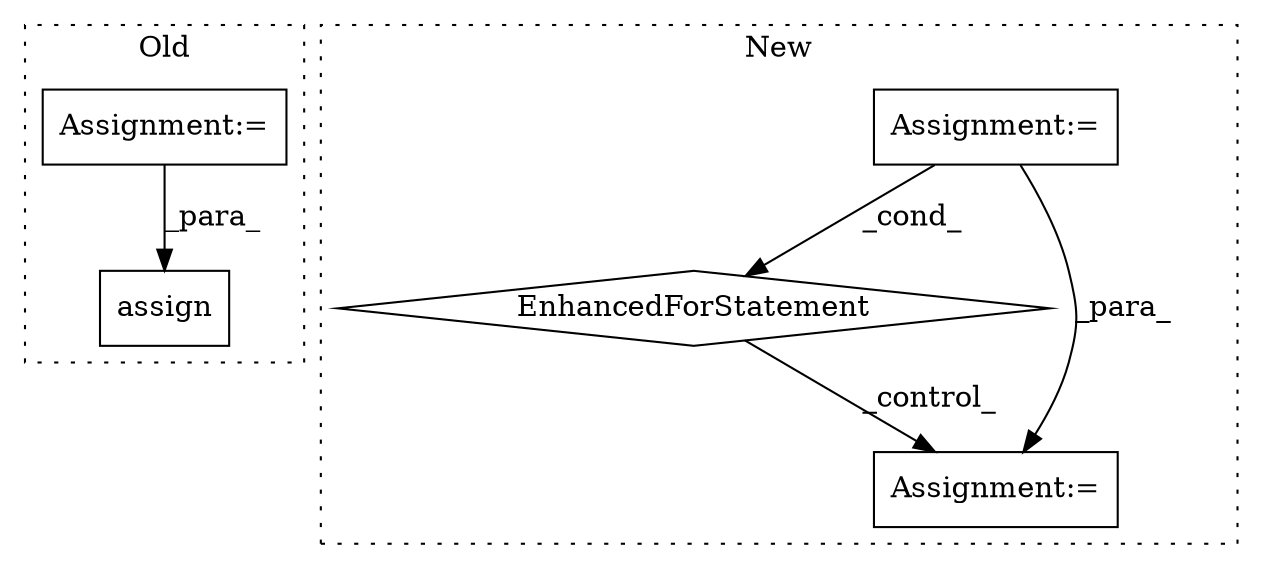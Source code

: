 digraph G {
subgraph cluster0 {
1 [label="assign" a="32" s="10364,10439" l="7,1" shape="box"];
5 [label="Assignment:=" a="7" s="10251" l="1" shape="box"];
label = "Old";
style="dotted";
}
subgraph cluster1 {
2 [label="EnhancedForStatement" a="70" s="14441,14542" l="63,2" shape="diamond"];
3 [label="Assignment:=" a="7" s="14739" l="2" shape="box"];
4 [label="Assignment:=" a="7" s="14441,14542" l="63,2" shape="box"];
label = "New";
style="dotted";
}
2 -> 3 [label="_control_"];
4 -> 3 [label="_para_"];
4 -> 2 [label="_cond_"];
5 -> 1 [label="_para_"];
}